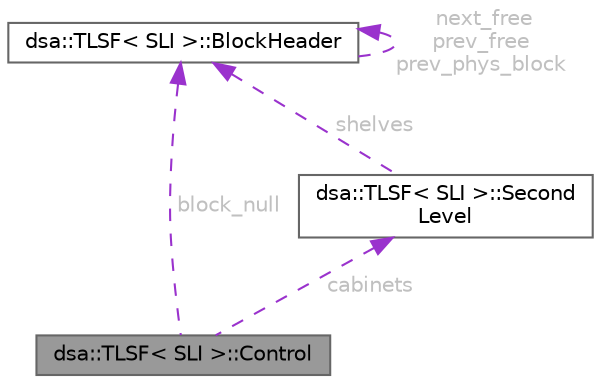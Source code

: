 digraph "dsa::TLSF&lt; SLI &gt;::Control"
{
 // LATEX_PDF_SIZE
  bgcolor="transparent";
  edge [fontname=Helvetica,fontsize=10,labelfontname=Helvetica,labelfontsize=10];
  node [fontname=Helvetica,fontsize=10,shape=box,height=0.2,width=0.4];
  Node1 [id="Node000001",label="dsa::TLSF\< SLI \>::Control",height=0.2,width=0.4,color="gray40", fillcolor="grey60", style="filled", fontcolor="black",tooltip=" "];
  Node2 -> Node1 [id="edge1_Node000001_Node000002",dir="back",color="darkorchid3",style="dashed",tooltip=" ",label=" block_null",fontcolor="grey" ];
  Node2 [id="Node000002",label="dsa::TLSF\< SLI \>::BlockHeader",height=0.2,width=0.4,color="gray40", fillcolor="white", style="filled",URL="$structdsa_1_1_t_l_s_f_1_1_block_header.html",tooltip=" "];
  Node2 -> Node2 [id="edge2_Node000002_Node000002",dir="back",color="darkorchid3",style="dashed",tooltip=" ",label=" next_free\nprev_free\nprev_phys_block",fontcolor="grey" ];
  Node3 -> Node1 [id="edge3_Node000001_Node000003",dir="back",color="darkorchid3",style="dashed",tooltip=" ",label=" cabinets",fontcolor="grey" ];
  Node3 [id="Node000003",label="dsa::TLSF\< SLI \>::Second\lLevel",height=0.2,width=0.4,color="gray40", fillcolor="white", style="filled",URL="$structdsa_1_1_t_l_s_f_1_1_second_level.html",tooltip=" "];
  Node2 -> Node3 [id="edge4_Node000003_Node000002",dir="back",color="darkorchid3",style="dashed",tooltip=" ",label=" shelves",fontcolor="grey" ];
}
